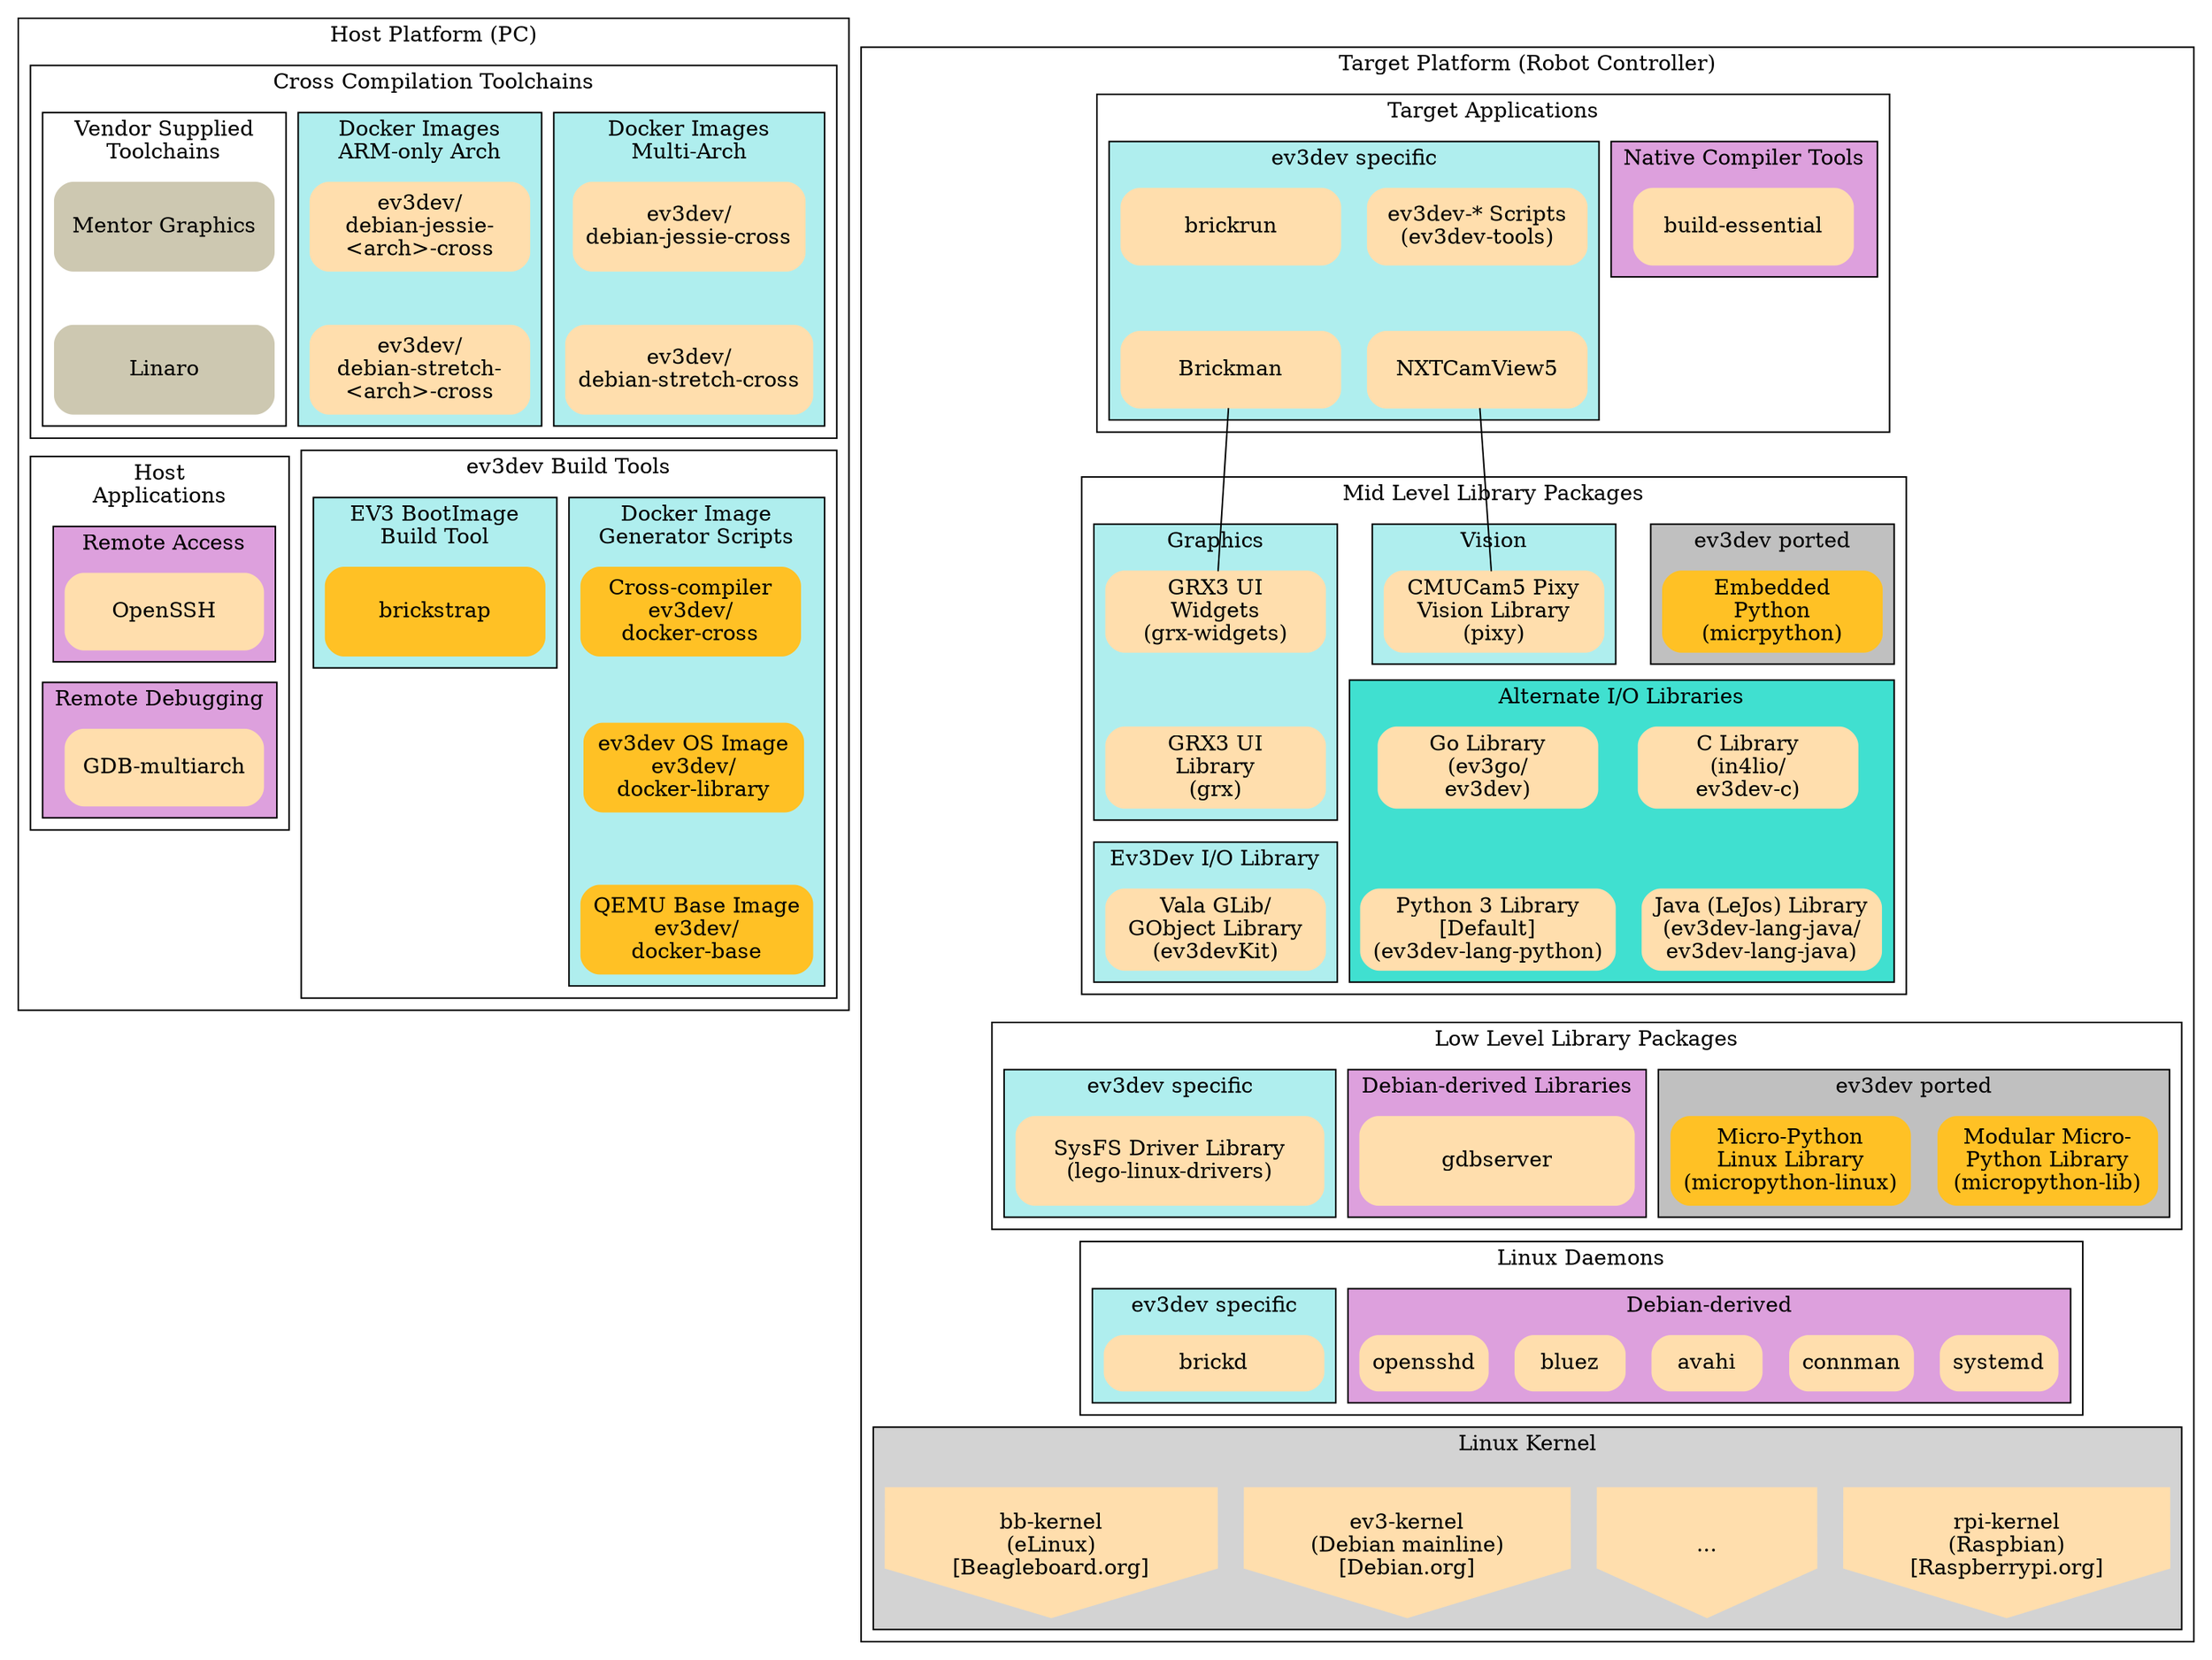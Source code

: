 graph G {
	compound=true;
	arrowType=none;
	node [shape=rect];
	edge [penwidth=0,minlen=1];

	subgraph cluster_150 {
	
		label = "Host Platform (PC)"

		subgraph cluster_109 {
			label = "Cross Compilation Toolchains";

			subgraph cluster_108 {
				label="Vendor Supplied\nToolchains";
				style=filled;
				fillcolor=white;
				node [shape=rect,style="filled,rounded",color=cornsilk3,width=2,height=0.8];
				"Mentor Graphics"--"Linaro"; 
			};

			subgraph cluster_107 {
				label="Docker Images\nARM-only Arch";
				style=filled;
				fillcolor=paleturquoise;
				node [shape=rect,style="filled,rounded",color=navajowhite,width=2,height=0.8];
				"ev3dev/\ndebian-jessie-\n<arch>-cross"--"ev3dev/\ndebian-stretch-\n<arch>-cross"; 
			};

			subgraph cluster_106 {
				label="Docker Images\nMulti-Arch";
				style=filled;
				fillcolor=paleturquoise;
				node [shape=rect,style="filled,rounded",color=navajowhite,width=2,height=0.8];
				"ev3dev/\ndebian-jessie-cross"--"ev3dev/\ndebian-stretch-cross"; 
			};

		};

		subgraph cluster_105 {
			label="ev3dev Build Tools";
			
			subgraph cluster_104 {
				label="EV3 BootImage\nBuild Tool";
				style=filled;
				fillcolor=paleturquoise;
				node [shape=rect,style="filled,rounded",color=goldenrod1,width=2,height=0.8];
				"brickstrap"; 
			};

			subgraph cluster_103 {
				label="Docker Image\nGenerator Scripts";
				style=filled;
				fillcolor=paleturquoise;
				node [shape=rect,style="filled,rounded",color=goldenrod1,width=2,height=0.8];
				"Cross-compiler\nev3dev/\ndocker-cross"--"ev3dev OS Image\nev3dev/\ndocker-library"--"QEMU Base Image\nev3dev/\ndocker-base"; 
			};
	
		};
		"ev3dev/\ndebian-stretch-\n<arch>-cross"--"brickstrap";		// Dummy link for stacking
		"ev3dev/\ndebian-stretch-cross"--"Cross-compiler\nev3dev/\ndocker-cross"		// Dummy link for stacking

		subgraph cluster_102 {
			label = "Host\nApplications";
			subgraph cluster_101 {
				label="Remote Access";
				style=filled;
				fillcolor=plum;
				node [shape=rect,style="filled,rounded",color=navajowhite,width=1.8,height=0.7];
				"OpenSSH"; 
			};

			subgraph cluster_100 {
				label="Remote Debugging";
				style=filled;
				fillcolor=plum;
				node [shape=rect,style="filled,rounded",color=navajowhite,width=1.8,height=0.7];
				"GDB-multiarch"; 
			};
		"OpenSSH"--"GDB-multiarch";								// Dummy link for stacking
		};
		"Linaro"--"OpenSSH";
	
	};

	subgraph cluster_17 {

		label = "Target Platform (Robot Controller)";
	
		subgraph cluster_16 {
			label = "Target Applications";
			
			subgraph cluster_15 {
				label="Native Compiler Tools";
				style=filled;
				fillcolor=plum;
				node [shape=rect,style="filled,rounded",color=navajowhite,width=2,height=0.7];
				"build-essential";
			};
			
			subgraph cluster_14 {
				label="ev3dev specific";
				style=filled;
				fillcolor=paleturquoise;
				node [shape=rect,style="filled,rounded",color=navajowhite,width=2,height=0.7];
				"ev3dev-* Scripts\n(ev3dev-tools)"; "brickrun"; 
				"Brickman"; "NXTCamView5";
				"brickrun"--"Brickman";	// Dummy link for stacking
				"ev3dev-* Scripts\n(ev3dev-tools)"--"NXTCamView5";	// Dummy link for stacking
			};
		
		};
		
		subgraph cluster_13 {
			label = "Mid Level Library Packages";

			subgraph cluster_12 {
				label="ev3dev ported";
				style=filled;
				fillcolor=grey;
				node [shape=rect,style="filled,rounded",color=goldenrod1,width=2];
				"Embedded\nPython\n(micrpython)";
			};

			subgraph cluster_11 {
				label="Vision";
				style=filled;
				fillcolor=paleturquoise;
				node [shape=rect,style="filled,rounded",color=navajowhite,width=2];
				"CMUCam5 Pixy\nVision Library\n(pixy)";
			};


			subgraph cluster_10 {
				label = "Graphics";
				style=filled;
				fillcolor=paleturquoise;
				node [shape=rect,style="filled,rounded",color=navajowhite,width=2];
				"GRX3 UI\nWidgets\n(grx-widgets)"--"GRX3 UI\nLibrary\n(grx)";
			};

			subgraph cluster_9 {
				label = "Ev3Dev I/O Library";
				style=filled;
				fillcolor=paleturquoise;
				node [shape=rect,style="filled,rounded",color=navajowhite,width=2];
				"Vala GLib/\nGObject Library\n(ev3devKit)";
			};
			subgraph cluster_8 {
				label = "Alternate I/O Libraries";
				style=filled;
				fillcolor=turquoise;
				node [shape=rect,style="filled,rounded",color=navajowhite,width=2];
				"C Library\n(in4lio/\nev3dev-c)"; "Java (LeJos) Library\n(ev3dev-lang-java/\nev3dev-lang-java)";
				"Go Library\n(ev3go/\nev3dev)"; "Python 3 Library\n[Default]\n(ev3dev-lang-python)";
			};
			"Go Library\n(ev3go/\nev3dev)"--"Python 3 Library\n[Default]\n(ev3dev-lang-python)";
			"C Library\n(in4lio/\nev3dev-c)"--"Java (LeJos) Library\n(ev3dev-lang-java/\nev3dev-lang-java)";
			"GRX3 UI\nLibrary\n(grx)"--"Vala GLib/\nGObject Library\n(ev3devKit)"
			"CMUCam5 Pixy\nVision Library\n(pixy)"--"C Library\n(in4lio/\nev3dev-c)";
		};
	
		"Brickman"--"GRX3 UI\nWidgets\n(grx-widgets)" [penwidth=1];
		"NXTCamView5"--"CMUCam5 Pixy\nVision Library\n(pixy)" [penwidth=1];

		subgraph cluster_7 {
			label = "Low Level Library Packages";

			subgraph cluster_6 {
				label="ev3dev ported";
				style=filled;
				fillcolor=grey;
				node [shape=rect,style="filled,rounded",color=goldenrod1,width=2,height=0.8];
				"Modular Micro-\nPython Library\n(micropython-lib)"; "Micro-Python\nLinux Library\n(micropython-linux)";
			};


			subgraph cluster_5 {
				label = "Debian-derived Libraries";
				style=filled;
				fillcolor=plum;
				node [shape=rect,style="filled,rounded",color=navajowhite,width=2.5,height=0.8];
				"gdbserver"
			};

		subgraph cluster_4 {
			label = "ev3dev specific";
			style=filled;
			fillcolor=paleturquoise;
			node [shape=rect,style="filled,rounded",color=navajowhite,width=2.8,height=0.8];
			"SysFS Driver Library\n(lego-linux-drivers)";

			};
		};

		

		subgraph cluster_3 {
			label = "Linux Daemons"
			subgraph cluster_1 {
				label = "Debian-derived";
				style=filled;
				fillcolor=plum;
				node [shape=rect,style="filled,rounded",color=navajowhite,width=1];
				rank = same;
				"systemd"; "connman"; "avahi"; "bluez"; "opensshd"; 
			};

			subgraph cluster_2 {
				label = "ev3dev specific";
				style=filled;
				fillcolor=paleturquoise;
				node [shape=rect,style="filled,rounded",color=navajowhite,width=2];
				rank = same;
				"brickd";
			};

		};
	
		subgraph cluster_0 {
			label = "Linux Kernel";
			style=filled;
			fillcolor=lightgrey;
			node [style=filled,color=navajowhite, shape=invhouse,width=2,height=1.3];
			rank = same; "rpi-kernel\n(Raspbian)\n[Raspberrypi.org]"; "..."; 
			"ev3-kernel\n(Debian mainline)\n[Debian.org]"; "bb-kernel\n(eLinux)\n[Beagleboard.org]"; 
		};

		edge [penwidth=0];
	
		"Embedded\nPython\n(micrpython)"--"Modular Micro-\nPython Library\n(micropython-lib)";

		"Modular Micro-\nPython Library\n(micropython-lib)"--"avahi"
		"Vala GLib/\nGObject Library\n(ev3devKit)"--"SysFS Driver Library\n(lego-linux-drivers)"
		"gdbserver"--"avahi"
		"SysFS Driver Library\n(lego-linux-drivers)"--"brickd" [ltail=cluster_4, lhead=cluster_3];
		"avahi"--"..." [ltail=cluster_1,lhead=cluster_0];
		"brickd"--"..." [ltail=cluster_2,lhead=cluster_0];

	};

}

